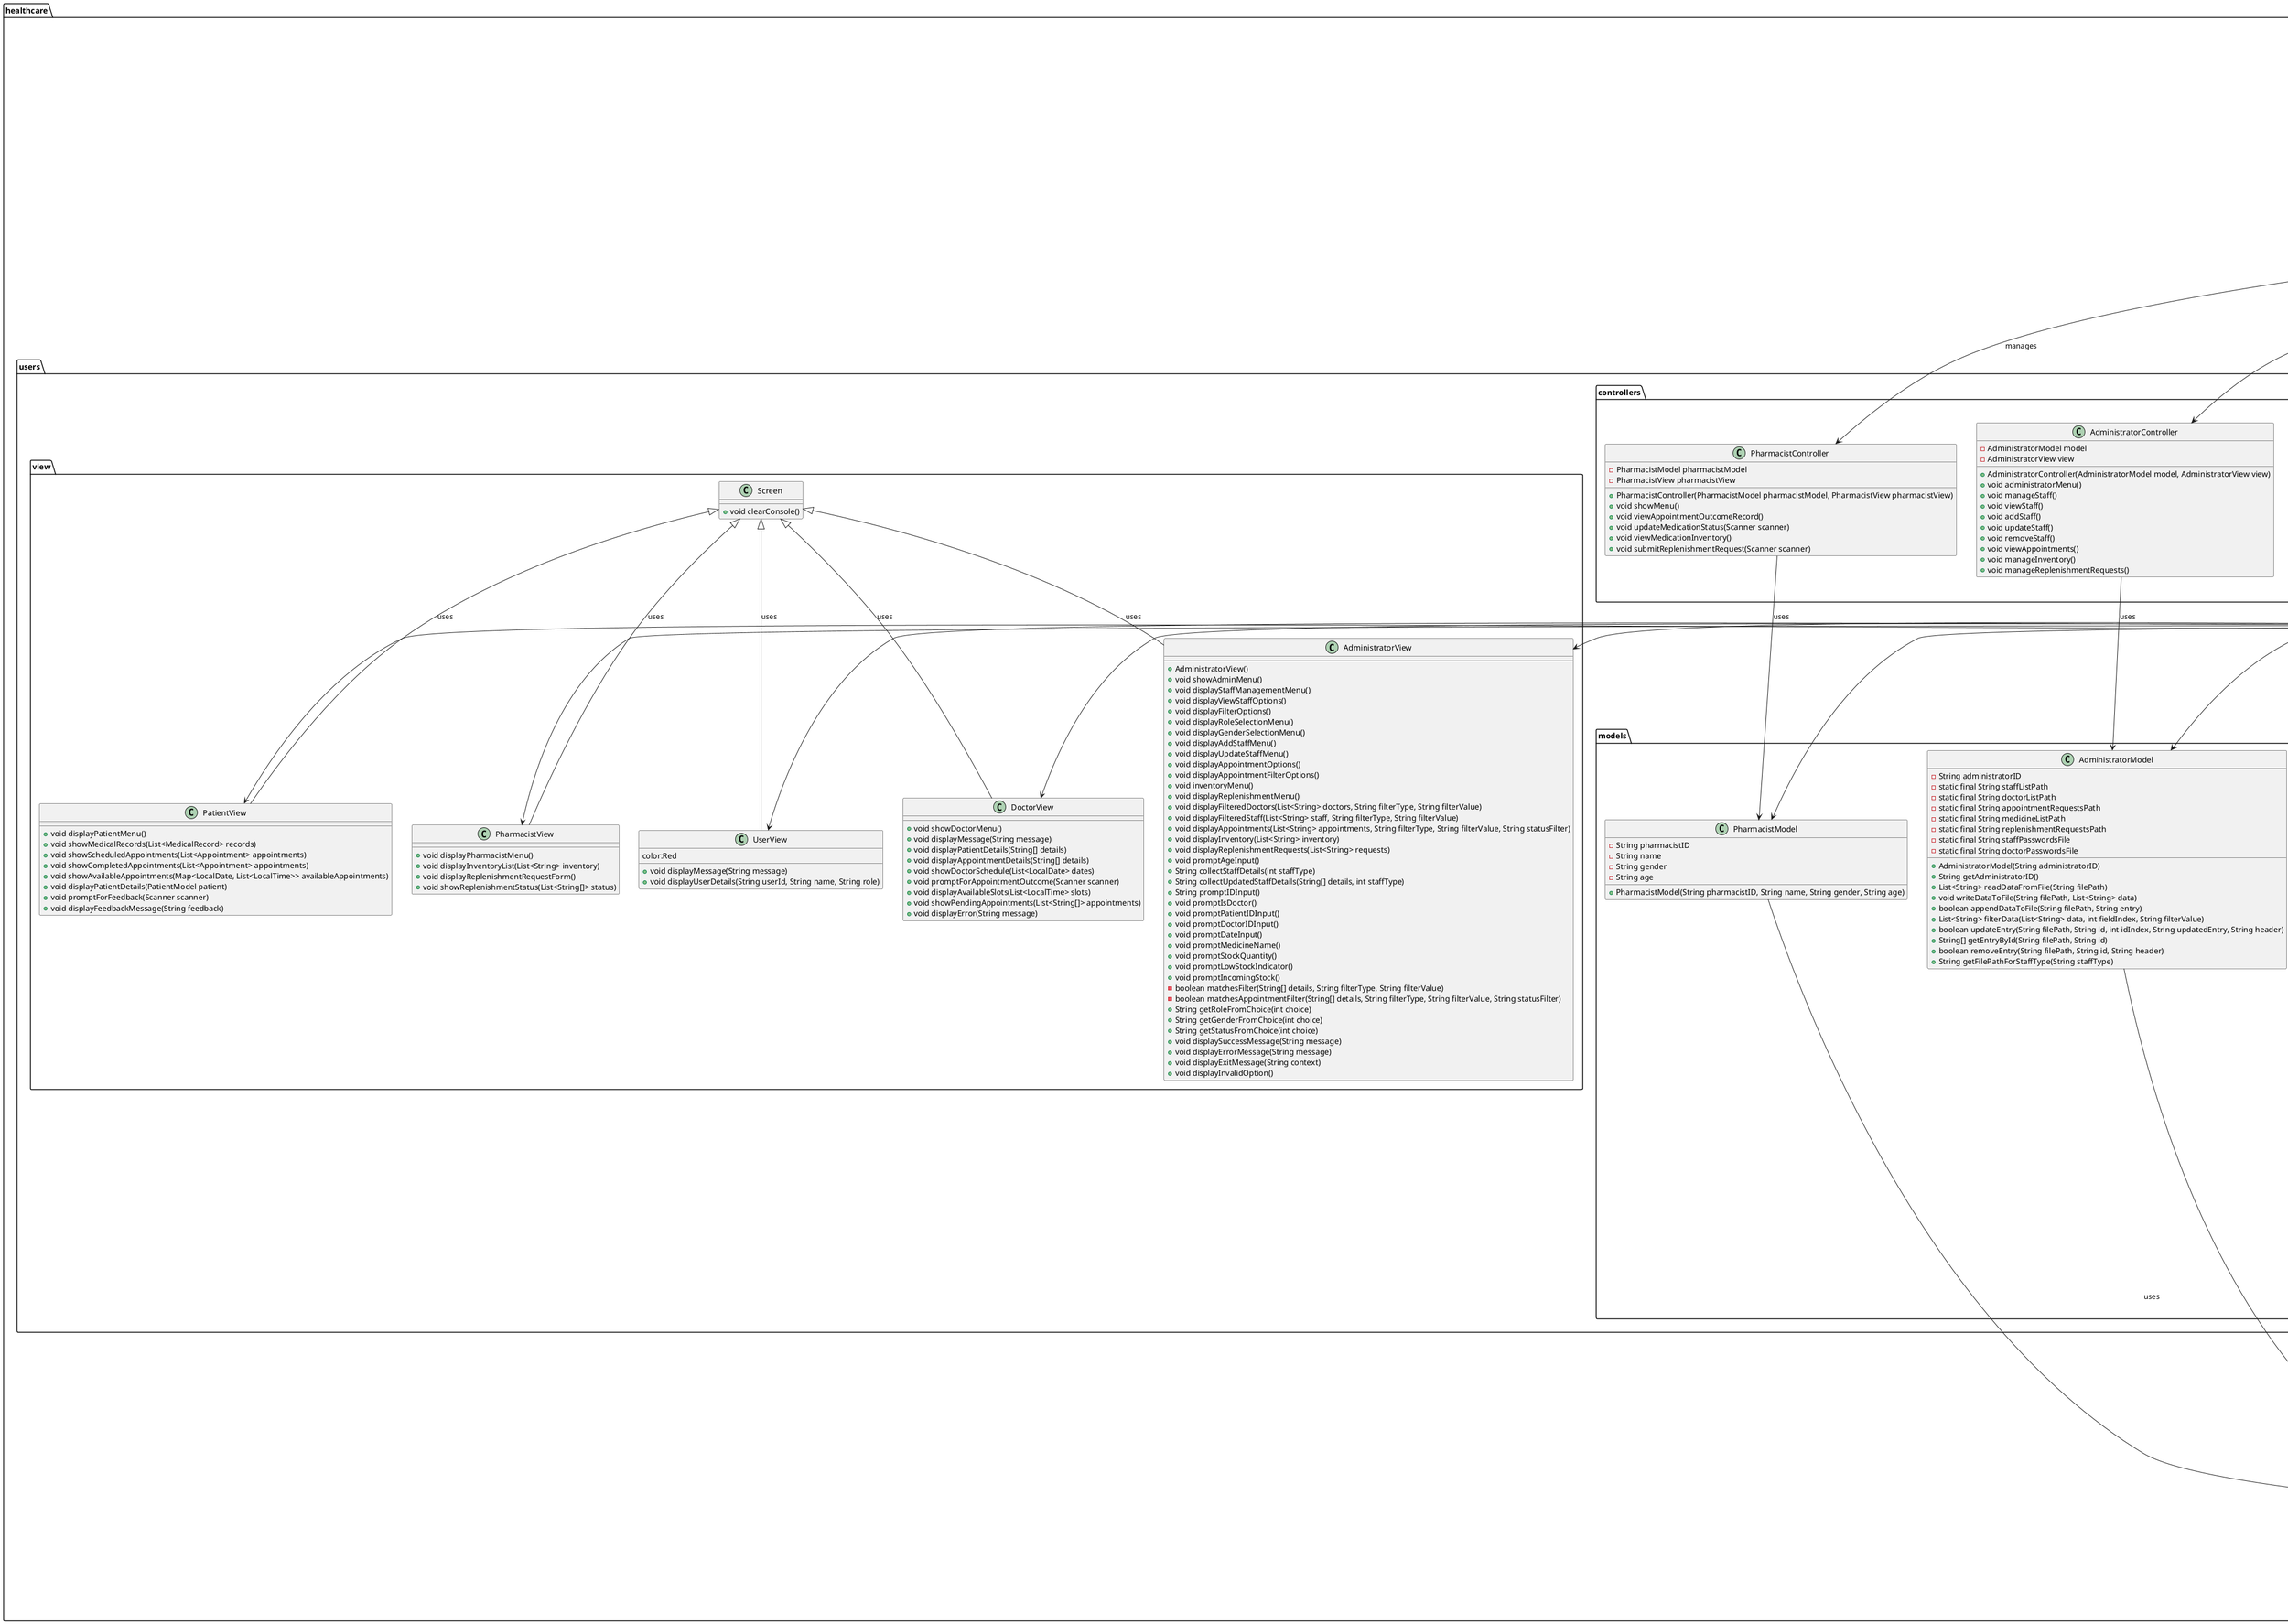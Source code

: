 @startuml
' Main package
package healthcare.main {
    package healthcare.main {
    class Main {
        + void main(String[] args) throws IOException
        - Scanner sc
        - String patientListFile
        - String doctorListFile
        - String staffListFile
        - String staffPasswordsFile
        - static Map<String, PatientController> patientMap
        - static Map<String, DoctorController> doctorMap
        - static Map<String, PharmacistController> pharmacistMap
        - static Map<String, AdministratorController> administratorMap
        + static String hashPassword(String password)
        + static void loadAllData() throws IOException
        + static Map<String, PatientController> loadPatientsFromCSV() throws IOException
        + static Map<String, DoctorController> loadDoctorsFromCSV() throws IOException
        + static Map<String, PharmacistController> loadPharmacistsFromCSV() throws IOException
        + static Map<String, AdministratorController> loadAdministratorsFromCSV() throws IOException
        + static void showMainMenu() throws IOException
        + static void exitApp()
        + static void registerUser()
        + static boolean isValidDate(String date)
        + static void displayMenu()
        + static void registerAdmin()
        + static void showLoginScreen() throws IOException
    }
}

Main --> healthcare.users.controllers.UserController : uses
Main --> healthcare.users.controllers.PatientController : manages
Main --> healthcare.users.controllers.DoctorController : manages
Main --> healthcare.users.controllers.PharmacistController : manages
Main --> healthcare.users.controllers.AdministratorController : manages

Main --> healthcare.users.models.PatientModel : creates
Main --> healthcare.users.models.DoctorModel : creates
Main --> healthcare.users.models.PharmacistModel : creates
Main --> healthcare.users.models.AdministratorModel : creates

Main --> healthcare.users.view.UserView : interacts
Main --> healthcare.users.view.PatientView : interacts
Main --> healthcare.users.view.DoctorView : interacts
Main --> healthcare.users.view.PharmacistView : interacts
Main --> healthcare.users.view.AdministratorView : interacts

Main --> healthcare.records.Appointment : references
Main --> healthcare.records.MedicalRecord : references
Main --> healthcare.records.Feedback : references
}

' Records package
package healthcare.records {
    class Appointment {
        - LocalDate appointmentDate
        - TreatmentTypes treatment
        - String appointmentID
        - String doctorID
        - String patientID
        - List<Medication> prescribedMedication
        - String consultationNotes
        - AppointmentStatus appointmentStatus
        - ServiceTypes serviceType
        + Appointment(Date appointmentDate, TreatmentTypes type, String patientID, String doctorID)
        + String toCSV()
        + String getPatientID()
        + String getAppointmentID()
        + String getDoctorID()
        + AppointmentStatus getAppointmentStatus()
        + LocalDate getAppointmentDate()
        + TreatmentTypes getTreatmentType()
        + List<Medication> getPrescribedMedications()
        + String getConsultationNotes()
        + ServiceTypes getServiceType()
        + void setServiceTypes(ServiceTypes serviceType)
        + String printAppointments()
        + void setStatus(AppointmentStatus appointmentStatus)
        + void setConsultationNotes(String notes)
        + void addMedication(String medName)
        + void setAppointmentStatus(AppointmentStatus status)
        + String toString()
    }

    class Medication {
        - String medicationName
        - AppointmentStatus medicationStatus
        + Medication(String name)
        + String getMedicationName()
        + AppointmentStatus getMedicationStatus()
        + void updateMedicationStatus(AppointmentStatus status)
        + String toString()
    }

    enum AppointmentStatus {
        PENDING
        APPROVED
        REJECTED
        COMPLETED
    }

    enum TreatmentTypes {
        DENTAL
        MEDICAL
        SURGICAL
        CONSULTATION
    }

    enum ServiceTypes {
        CONSULTATION
        XRAY
        BLOOD_TEST
        SURGERY
        OTHERS
    }

    class MedicalRecord {
        - String diagnosis
        - String treatment
        - String appointmentOutcome
        - static final String RECORD_FILE
        + MedicalRecord(String diagnosis, String treatment, String appointmentOutcome)
        + String getDiagnosis()
        + String getTreatment()
        + String getAppointmentOutcome()
        + void saveRecordToCSV(int patientID)
        + static List<MedicalRecord> loadRecordsByPatientID(int patientID)
        + String toString()
    }

    class Feedback {
        - String patientName
        - String feedbackMessage
        - int rating
        + Feedback(String patientName, String feedbackMessage, int rating)
        + void writeFeedbackToCSV()
        + static void collectFeedback(Scanner scanner)
    }
    
    Appointment "1" --> "*" Medication
    MedicalRecord --> BufferedWriter : uses
    MedicalRecord --> FileWriter : uses
    MedicalRecord --> BufferedReader : uses
    MedicalRecord --> FileReader : uses
    MedicalRecord --> List : uses
    MedicalRecord --> ArrayList : uses
    Feedback --> Scanner : uses
    Feedback --> PrintWriter : uses
    Feedback --> FileWriter : uses
}

' Models package
package healthcare.users.models {
    class AdministratorModel {
        - String administratorID
        - static final String staffListPath
        - static final String doctorListPath
        - static final String appointmentRequestsPath
        - static final String medicineListPath
        - static final String replenishmentRequestsPath
        - static final String staffPasswordsFile
        - static final String doctorPasswordsFile
        + AdministratorModel(String administratorID)
        + String getAdministratorID()
        + List<String> readDataFromFile(String filePath)
        + void writeDataToFile(String filePath, List<String> data)
        + boolean appendDataToFile(String filePath, String entry)
        + List<String> filterData(List<String> data, int fieldIndex, String filterValue)
        + boolean updateEntry(String filePath, String id, int idIndex, String updatedEntry, String header)
        + String[] getEntryById(String filePath, String id)
        + boolean removeEntry(String filePath, String id, String header)
        + String getFilePathForStaffType(String staffType)
    }

    class DoctorModel {
        - String doctorID
        - String name
        - String gender
        - String age
        - List<Appointment> appointments
        - List<LocalDate> availableDates
        + DoctorModel(String doctorID, String name, String gender, String age)
        + String getDoctorID()
        + String getName()
        + List<Appointment> getAppointments()
        + List<LocalDate> getAvailableDates()
        + List<String> readCSV(String filePath) throws IOException
        + void writeCSV(String filePath, List<String> data) throws IOException
        + void appendToCSV(String filePath, String data) throws IOException
        + void removeAvailability(LocalDate date)
    }

    class PatientModel {
        - String patientID
        - String name
        - String dateOfBirth
        - String gender
        - String bloodType
        - String email
        - String contactNumber
        + PatientModel(String patientID, String name, String dateOfBirth, String gender, String bloodType, String email, String contactNumber)
    }

    class PharmacistModel {
        - String pharmacistID
        - String name
        - String gender
        - String age
        + PharmacistModel(String pharmacistID, String name, String gender, String age)
    }

    class User {
        + static Map<String, String> userPasswordStaffMap
        + static Map<String, String> userPasswordPatientMap
        + static Map<String, String> userRoleStaffMap
        + static Map<String, String> userRolePatientMap
        + static Map<String, String> userNameMapStaff
        + static Map<String, String> userNameMapPatient
        - String userId
        - String password
        - String role
        - String name
        + User(String userId, String password, String role, String name)
    }

    AdministratorModel --> List : uses
    DoctorModel --> Appointment : uses
    PatientModel --> List : uses
    PharmacistModel --> List : uses
    User --> Map : uses
}

' Controllers package
package healthcare.users.controllers {
    class AdministratorController {
        - AdministratorModel model
        - AdministratorView view
        + AdministratorController(AdministratorModel model, AdministratorView view)
        + void administratorMenu()
        + void manageStaff()
        + void viewStaff()
        + void addStaff()
        + void updateStaff()
        + void removeStaff()
        + void viewAppointments()
        + void manageInventory()
        + void manageReplenishmentRequests()
    }

    class DoctorController {
        - DoctorModel model
        - DoctorView view
        + DoctorController(DoctorModel model, DoctorView view)
        + void showMenu()
        + void viewPatientMedicalRecords()
        + void addPatientMedicalRecord()
        + void viewSchedule()
        + void viewBookedAppointments()
        + void viewAvailableAppointments()
        + void viewUpcomingAppointments()
        + void selectAvailableSlot()
        + void viewPendingAppointments()
        + void updateAppointmentStatus()
        + void recordAppointmentOutcome()
    }

    class PatientController {
        - PatientModel patientModel
        - PatientView patientView
        + PatientController(PatientModel patientModel, PatientView patientView)
        + void showPatientMenu()
        + void viewMedicalRecords()
        + void updatePersonalInfo(Scanner scanner)
        + void viewAvailableAppointments(Scanner scanner)
        + void scheduleAppointment(Scanner scanner)
        + void rescheduleAppointment(Scanner scanner)
        + void cancelAppointment(Scanner scanner)
        + void viewScheduledAppointments()
        + void viewCompletedAppointments()
        + void feedback()
        - void handleMenuChoice(int choice, Scanner scanner)
        - void updatePatientFile(String newEmail, String newContactNumber)
    }

    class PharmacistController {
        - PharmacistModel pharmacistModel
        - PharmacistView pharmacistView
        + PharmacistController(PharmacistModel pharmacistModel, PharmacistView pharmacistView)
        + void showMenu()
        + void viewAppointmentOutcomeRecord()
        + void updateMedicationStatus(Scanner scanner)
        + void viewMedicationInventory()
        + void submitReplenishmentRequest(Scanner scanner)
    }

    class UserController {
        - User model
        - UserView view
        + UserController(User model, UserView view)
        + static void initializeUsers()
        + static void changeUserPassword(String hospitalId, String newPassword)
    }

    AdministratorController --> AdministratorModel : uses
    DoctorController --> DoctorModel : uses
    PatientController --> PatientModel : uses
    PharmacistController --> PharmacistModel : uses
    UserController --> User : uses
}

' Views package

package healthcare.users.view {
    class Screen {
        + void clearConsole()
    }

    class AdministratorView {
        + AdministratorView()
        + void showAdminMenu()
        + void displayStaffManagementMenu()
        + void displayViewStaffOptions()
        + void displayFilterOptions()
        + void displayRoleSelectionMenu()
        + void displayGenderSelectionMenu()
        + void displayAddStaffMenu()
        + void displayUpdateStaffMenu()
        + void displayAppointmentOptions()
        + void displayAppointmentFilterOptions()
        + void inventoryMenu()
        + void displayReplenishmentMenu()
        + void displayFilteredDoctors(List<String> doctors, String filterType, String filterValue)
        + void displayFilteredStaff(List<String> staff, String filterType, String filterValue)
        + void displayAppointments(List<String> appointments, String filterType, String filterValue, String statusFilter)
        + void displayInventory(List<String> inventory)
        + void displayReplenishmentRequests(List<String> requests)
        + void promptAgeInput()
        + String collectStaffDetails(int staffType)
        + String collectUpdatedStaffDetails(String[] details, int staffType)
        + String promptIDInput()
        + void promptIsDoctor()
        + void promptPatientIDInput()
        + void promptDoctorIDInput()
        + void promptDateInput()
        + void promptMedicineName()
        + void promptStockQuantity()
        + void promptLowStockIndicator()
        + void promptIncomingStock()
        - boolean matchesFilter(String[] details, String filterType, String filterValue)
        - boolean matchesAppointmentFilter(String[] details, String filterType, String filterValue, String statusFilter)
        + String getRoleFromChoice(int choice)
        + String getGenderFromChoice(int choice)
        + String getStatusFromChoice(int choice)
        + void displaySuccessMessage(String message)
        + void displayErrorMessage(String message)
        + void displayExitMessage(String context)
        + void displayInvalidOption()
    }

    class UserView {
        color:Red
        + void displayMessage(String message)
        + void displayUserDetails(String userId, String name, String role)
    }

    class PharmacistView {
        + void displayPharmacistMenu()
        + void displayInventoryList(List<String> inventory)
        + void displayReplenishmentRequestForm()
        + void showReplenishmentStatus(List<String[]> status)
    }

    class PatientView {
        + void displayPatientMenu()
        + void showMedicalRecords(List<MedicalRecord> records)
        + void showScheduledAppointments(List<Appointment> appointments)
        + void showCompletedAppointments(List<Appointment> appointments)
        + void showAvailableAppointments(Map<LocalDate, List<LocalTime>> availableAppointments)
        + void displayPatientDetails(PatientModel patient)
        + void promptForFeedback(Scanner scanner)
        + void displayFeedbackMessage(String feedback)
    }

    class DoctorView {
        + void showDoctorMenu()
        + void displayMessage(String message)
        + void displayPatientDetails(String[] details)
        + void displayAppointmentDetails(String[] details)
        + void showDoctorSchedule(List<LocalDate> dates)
        + void promptForAppointmentOutcome(Scanner scanner)
        + void displayAvailableSlots(List<LocalTime> slots)
        + void showPendingAppointments(List<String[]> appointments)
        + void displayError(String message)
    }
}

Screen <|-- AdministratorView : uses
Screen <|-- UserView : uses
Screen <|-- PharmacistView : uses
Screen <|-- PatientView : uses
Screen <|-- DoctorView : uses

@enduml
